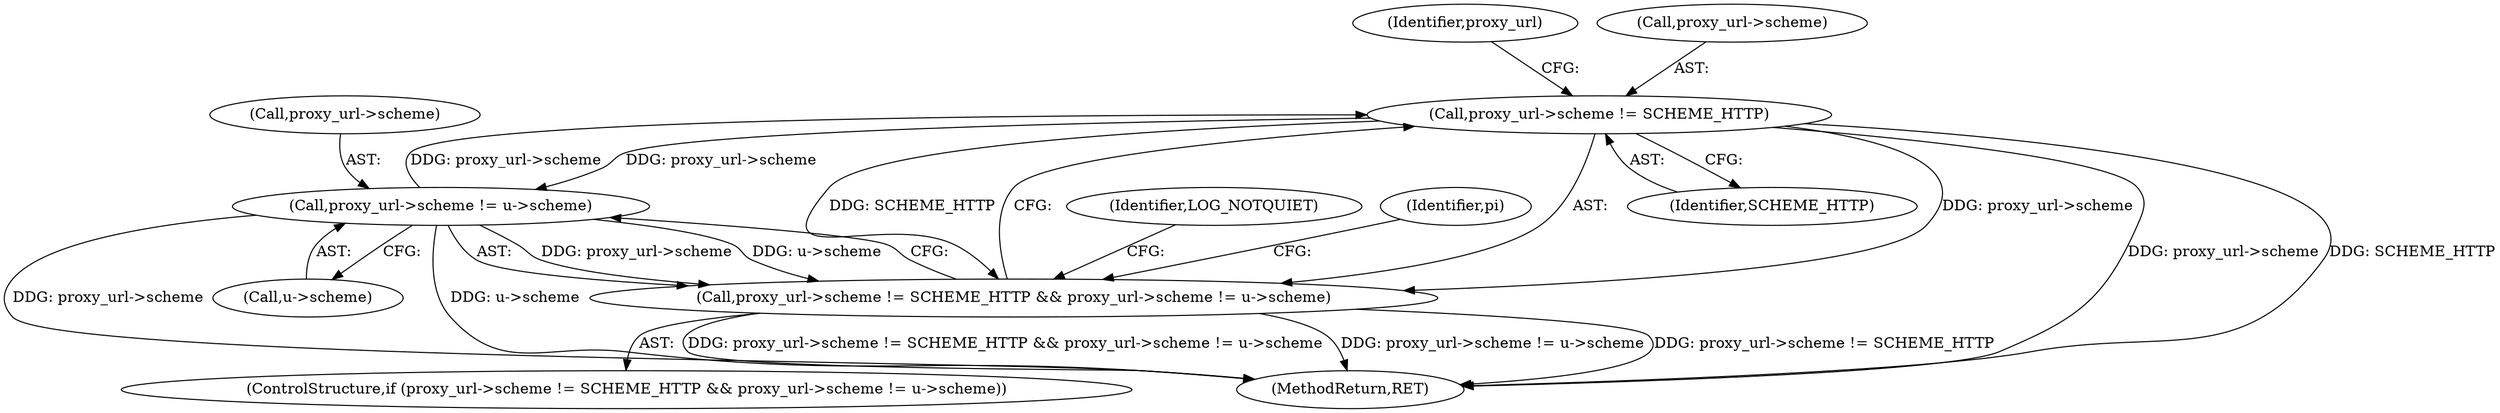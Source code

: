 digraph "0_savannah_e996e322ffd42aaa051602da182d03178d0f13e1_0@pointer" {
"1000273" [label="(Call,proxy_url->scheme != SCHEME_HTTP)"];
"1000278" [label="(Call,proxy_url->scheme != u->scheme)"];
"1000273" [label="(Call,proxy_url->scheme != SCHEME_HTTP)"];
"1000272" [label="(Call,proxy_url->scheme != SCHEME_HTTP && proxy_url->scheme != u->scheme)"];
"1000287" [label="(Identifier,LOG_NOTQUIET)"];
"1000710" [label="(MethodReturn,RET)"];
"1000305" [label="(Identifier,pi)"];
"1000280" [label="(Identifier,proxy_url)"];
"1000278" [label="(Call,proxy_url->scheme != u->scheme)"];
"1000273" [label="(Call,proxy_url->scheme != SCHEME_HTTP)"];
"1000279" [label="(Call,proxy_url->scheme)"];
"1000272" [label="(Call,proxy_url->scheme != SCHEME_HTTP && proxy_url->scheme != u->scheme)"];
"1000277" [label="(Identifier,SCHEME_HTTP)"];
"1000282" [label="(Call,u->scheme)"];
"1000274" [label="(Call,proxy_url->scheme)"];
"1000271" [label="(ControlStructure,if (proxy_url->scheme != SCHEME_HTTP && proxy_url->scheme != u->scheme))"];
"1000273" -> "1000272"  [label="AST: "];
"1000273" -> "1000277"  [label="CFG: "];
"1000274" -> "1000273"  [label="AST: "];
"1000277" -> "1000273"  [label="AST: "];
"1000280" -> "1000273"  [label="CFG: "];
"1000272" -> "1000273"  [label="CFG: "];
"1000273" -> "1000710"  [label="DDG: proxy_url->scheme"];
"1000273" -> "1000710"  [label="DDG: SCHEME_HTTP"];
"1000273" -> "1000272"  [label="DDG: proxy_url->scheme"];
"1000273" -> "1000272"  [label="DDG: SCHEME_HTTP"];
"1000278" -> "1000273"  [label="DDG: proxy_url->scheme"];
"1000273" -> "1000278"  [label="DDG: proxy_url->scheme"];
"1000278" -> "1000272"  [label="AST: "];
"1000278" -> "1000282"  [label="CFG: "];
"1000279" -> "1000278"  [label="AST: "];
"1000282" -> "1000278"  [label="AST: "];
"1000272" -> "1000278"  [label="CFG: "];
"1000278" -> "1000710"  [label="DDG: u->scheme"];
"1000278" -> "1000710"  [label="DDG: proxy_url->scheme"];
"1000278" -> "1000272"  [label="DDG: proxy_url->scheme"];
"1000278" -> "1000272"  [label="DDG: u->scheme"];
"1000272" -> "1000271"  [label="AST: "];
"1000287" -> "1000272"  [label="CFG: "];
"1000305" -> "1000272"  [label="CFG: "];
"1000272" -> "1000710"  [label="DDG: proxy_url->scheme != u->scheme"];
"1000272" -> "1000710"  [label="DDG: proxy_url->scheme != SCHEME_HTTP"];
"1000272" -> "1000710"  [label="DDG: proxy_url->scheme != SCHEME_HTTP && proxy_url->scheme != u->scheme"];
}

